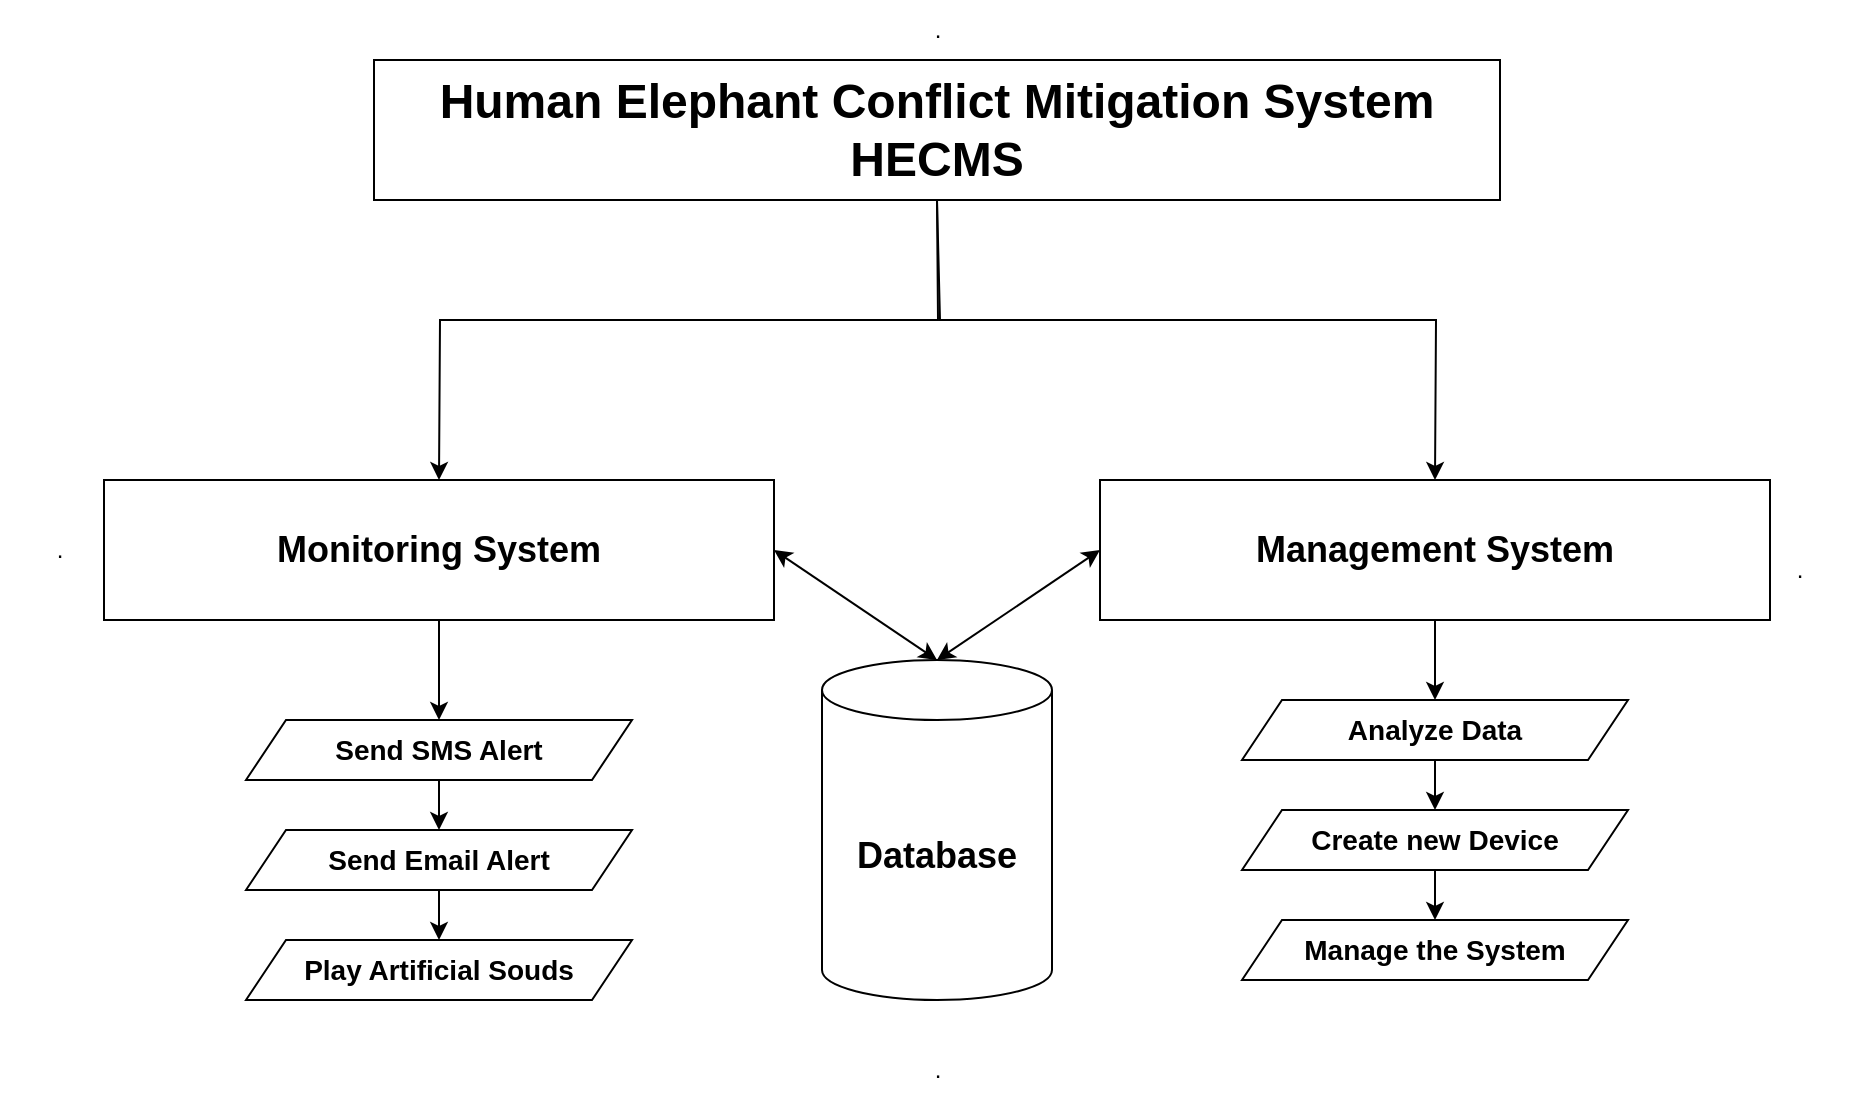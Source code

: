 <mxfile version="21.1.8" type="device">
  <diagram name="Page-1" id="vid0gdPZUJopMk27MTib">
    <mxGraphModel dx="1822" dy="539" grid="1" gridSize="10" guides="1" tooltips="1" connect="1" arrows="1" fold="1" page="1" pageScale="1" pageWidth="850" pageHeight="1100" math="0" shadow="0">
      <root>
        <mxCell id="0" />
        <mxCell id="1" parent="0" />
        <mxCell id="0H1dbyX0xGHiwX5A8dUP-1" value="&lt;font style=&quot;font-size: 24px;&quot;&gt;&lt;b style=&quot;&quot;&gt;Human Elephant Conflict Mitigation System&lt;br&gt;HECMS&lt;/b&gt;&lt;/font&gt;" style="rounded=0;whiteSpace=wrap;html=1;" parent="1" vertex="1">
          <mxGeometry x="157" y="150" width="563" height="70" as="geometry" />
        </mxCell>
        <mxCell id="0H1dbyX0xGHiwX5A8dUP-2" value="&lt;b style=&quot;&quot;&gt;&lt;font style=&quot;font-size: 18px;&quot;&gt;Monitoring System&lt;/font&gt;&lt;/b&gt;" style="rounded=0;whiteSpace=wrap;html=1;" parent="1" vertex="1">
          <mxGeometry x="22" y="360" width="335" height="70" as="geometry" />
        </mxCell>
        <mxCell id="0H1dbyX0xGHiwX5A8dUP-3" value="&lt;b style=&quot;&quot;&gt;&lt;font style=&quot;font-size: 18px;&quot;&gt;Management System&lt;/font&gt;&lt;/b&gt;" style="rounded=0;whiteSpace=wrap;html=1;" parent="1" vertex="1">
          <mxGeometry x="520" y="360" width="335" height="70" as="geometry" />
        </mxCell>
        <mxCell id="0H1dbyX0xGHiwX5A8dUP-4" value="" style="endArrow=classic;html=1;rounded=0;exitX=0.5;exitY=1;exitDx=0;exitDy=0;entryX=0.5;entryY=0;entryDx=0;entryDy=0;" parent="1" source="0H1dbyX0xGHiwX5A8dUP-1" target="0H1dbyX0xGHiwX5A8dUP-2" edge="1">
          <mxGeometry width="50" height="50" relative="1" as="geometry">
            <mxPoint x="270" y="320" as="sourcePoint" />
            <mxPoint x="320" y="270" as="targetPoint" />
            <Array as="points">
              <mxPoint x="439" y="280" />
              <mxPoint x="190" y="280" />
            </Array>
          </mxGeometry>
        </mxCell>
        <mxCell id="0H1dbyX0xGHiwX5A8dUP-5" value="" style="endArrow=classic;html=1;rounded=0;exitX=0.5;exitY=1;exitDx=0;exitDy=0;entryX=0.5;entryY=0;entryDx=0;entryDy=0;" parent="1" source="0H1dbyX0xGHiwX5A8dUP-1" target="0H1dbyX0xGHiwX5A8dUP-3" edge="1">
          <mxGeometry width="50" height="50" relative="1" as="geometry">
            <mxPoint x="449" y="230" as="sourcePoint" />
            <mxPoint x="200" y="370" as="targetPoint" />
            <Array as="points">
              <mxPoint x="440" y="280" />
              <mxPoint x="688" y="280" />
            </Array>
          </mxGeometry>
        </mxCell>
        <mxCell id="0H1dbyX0xGHiwX5A8dUP-6" value="&lt;font style=&quot;font-size: 14px;&quot;&gt;&lt;b&gt;Send Email Alert&lt;/b&gt;&lt;/font&gt;" style="shape=parallelogram;perimeter=parallelogramPerimeter;whiteSpace=wrap;html=1;fixedSize=1;" parent="1" vertex="1">
          <mxGeometry x="93" y="535" width="193" height="30" as="geometry" />
        </mxCell>
        <mxCell id="0H1dbyX0xGHiwX5A8dUP-7" value="&lt;font style=&quot;font-size: 14px;&quot;&gt;&lt;b&gt;Send SMS Alert&lt;/b&gt;&lt;/font&gt;" style="shape=parallelogram;perimeter=parallelogramPerimeter;whiteSpace=wrap;html=1;fixedSize=1;" parent="1" vertex="1">
          <mxGeometry x="93" y="480" width="193" height="30" as="geometry" />
        </mxCell>
        <mxCell id="0H1dbyX0xGHiwX5A8dUP-8" value="&lt;span style=&quot;font-size: 14px;&quot;&gt;&lt;b&gt;Play Artificial Souds&lt;/b&gt;&lt;/span&gt;" style="shape=parallelogram;perimeter=parallelogramPerimeter;whiteSpace=wrap;html=1;fixedSize=1;" parent="1" vertex="1">
          <mxGeometry x="93" y="590" width="193" height="30" as="geometry" />
        </mxCell>
        <mxCell id="0H1dbyX0xGHiwX5A8dUP-9" value="" style="endArrow=classic;html=1;rounded=0;exitX=0.5;exitY=1;exitDx=0;exitDy=0;entryX=0.5;entryY=0;entryDx=0;entryDy=0;" parent="1" source="0H1dbyX0xGHiwX5A8dUP-2" target="0H1dbyX0xGHiwX5A8dUP-7" edge="1">
          <mxGeometry width="50" height="50" relative="1" as="geometry">
            <mxPoint x="590" y="650" as="sourcePoint" />
            <mxPoint x="640" y="600" as="targetPoint" />
          </mxGeometry>
        </mxCell>
        <mxCell id="0H1dbyX0xGHiwX5A8dUP-10" value="" style="endArrow=classic;html=1;rounded=0;exitX=0.5;exitY=1;exitDx=0;exitDy=0;" parent="1" source="0H1dbyX0xGHiwX5A8dUP-7" target="0H1dbyX0xGHiwX5A8dUP-6" edge="1">
          <mxGeometry width="50" height="50" relative="1" as="geometry">
            <mxPoint x="250" y="740" as="sourcePoint" />
            <mxPoint x="300" y="690" as="targetPoint" />
          </mxGeometry>
        </mxCell>
        <mxCell id="0H1dbyX0xGHiwX5A8dUP-11" value="" style="endArrow=classic;html=1;rounded=0;exitX=0.5;exitY=1;exitDx=0;exitDy=0;entryX=0.5;entryY=0;entryDx=0;entryDy=0;" parent="1" source="0H1dbyX0xGHiwX5A8dUP-6" target="0H1dbyX0xGHiwX5A8dUP-8" edge="1">
          <mxGeometry width="50" height="50" relative="1" as="geometry">
            <mxPoint x="310" y="760" as="sourcePoint" />
            <mxPoint x="360" y="710" as="targetPoint" />
          </mxGeometry>
        </mxCell>
        <mxCell id="0H1dbyX0xGHiwX5A8dUP-12" value="&lt;span style=&quot;font-size: 14px;&quot;&gt;&lt;b&gt;Create new Device&lt;/b&gt;&lt;/span&gt;" style="shape=parallelogram;perimeter=parallelogramPerimeter;whiteSpace=wrap;html=1;fixedSize=1;" parent="1" vertex="1">
          <mxGeometry x="591" y="525" width="193" height="30" as="geometry" />
        </mxCell>
        <mxCell id="0H1dbyX0xGHiwX5A8dUP-13" value="&lt;font style=&quot;font-size: 14px;&quot;&gt;&lt;b&gt;Analyze Data&lt;/b&gt;&lt;/font&gt;" style="shape=parallelogram;perimeter=parallelogramPerimeter;whiteSpace=wrap;html=1;fixedSize=1;" parent="1" vertex="1">
          <mxGeometry x="591" y="470" width="193" height="30" as="geometry" />
        </mxCell>
        <mxCell id="0H1dbyX0xGHiwX5A8dUP-14" value="&lt;span style=&quot;font-size: 14px;&quot;&gt;&lt;b&gt;Manage the System&lt;/b&gt;&lt;/span&gt;" style="shape=parallelogram;perimeter=parallelogramPerimeter;whiteSpace=wrap;html=1;fixedSize=1;" parent="1" vertex="1">
          <mxGeometry x="591" y="580" width="193" height="30" as="geometry" />
        </mxCell>
        <mxCell id="0H1dbyX0xGHiwX5A8dUP-15" value="" style="endArrow=classic;html=1;rounded=0;exitX=0.5;exitY=1;exitDx=0;exitDy=0;entryX=0.5;entryY=0;entryDx=0;entryDy=0;" parent="1" source="0H1dbyX0xGHiwX5A8dUP-3" target="0H1dbyX0xGHiwX5A8dUP-13" edge="1">
          <mxGeometry width="50" height="50" relative="1" as="geometry">
            <mxPoint x="900" y="790" as="sourcePoint" />
            <mxPoint x="950" y="740" as="targetPoint" />
          </mxGeometry>
        </mxCell>
        <mxCell id="0H1dbyX0xGHiwX5A8dUP-16" value="" style="endArrow=classic;html=1;rounded=0;exitX=0.5;exitY=1;exitDx=0;exitDy=0;entryX=0.5;entryY=0;entryDx=0;entryDy=0;" parent="1" source="0H1dbyX0xGHiwX5A8dUP-13" target="0H1dbyX0xGHiwX5A8dUP-12" edge="1">
          <mxGeometry width="50" height="50" relative="1" as="geometry">
            <mxPoint x="800" y="700" as="sourcePoint" />
            <mxPoint x="850" y="650" as="targetPoint" />
          </mxGeometry>
        </mxCell>
        <mxCell id="0H1dbyX0xGHiwX5A8dUP-17" value="" style="endArrow=classic;html=1;rounded=0;exitX=0.5;exitY=1;exitDx=0;exitDy=0;" parent="1" source="0H1dbyX0xGHiwX5A8dUP-12" target="0H1dbyX0xGHiwX5A8dUP-14" edge="1">
          <mxGeometry width="50" height="50" relative="1" as="geometry">
            <mxPoint x="820" y="710" as="sourcePoint" />
            <mxPoint x="870" y="660" as="targetPoint" />
          </mxGeometry>
        </mxCell>
        <mxCell id="0H1dbyX0xGHiwX5A8dUP-18" value="&lt;font style=&quot;font-size: 18px;&quot;&gt;&lt;b&gt;Database&lt;/b&gt;&lt;/font&gt;" style="shape=cylinder3;whiteSpace=wrap;html=1;boundedLbl=1;backgroundOutline=1;size=15;" parent="1" vertex="1">
          <mxGeometry x="381" y="450" width="115" height="170" as="geometry" />
        </mxCell>
        <mxCell id="0H1dbyX0xGHiwX5A8dUP-21" value="" style="endArrow=classic;startArrow=classic;html=1;rounded=0;entryX=1;entryY=0.5;entryDx=0;entryDy=0;exitX=0.5;exitY=0;exitDx=0;exitDy=0;exitPerimeter=0;" parent="1" source="0H1dbyX0xGHiwX5A8dUP-18" target="0H1dbyX0xGHiwX5A8dUP-2" edge="1">
          <mxGeometry width="50" height="50" relative="1" as="geometry">
            <mxPoint x="430" y="430" as="sourcePoint" />
            <mxPoint x="480" y="380" as="targetPoint" />
          </mxGeometry>
        </mxCell>
        <mxCell id="0H1dbyX0xGHiwX5A8dUP-22" value="" style="endArrow=classic;startArrow=classic;html=1;rounded=0;exitX=0.5;exitY=0;exitDx=0;exitDy=0;exitPerimeter=0;entryX=0;entryY=0.5;entryDx=0;entryDy=0;" parent="1" source="0H1dbyX0xGHiwX5A8dUP-18" target="0H1dbyX0xGHiwX5A8dUP-3" edge="1">
          <mxGeometry width="50" height="50" relative="1" as="geometry">
            <mxPoint x="460" y="420" as="sourcePoint" />
            <mxPoint x="510" y="370" as="targetPoint" />
          </mxGeometry>
        </mxCell>
        <mxCell id="0H1dbyX0xGHiwX5A8dUP-23" value="." style="text;html=1;strokeColor=none;fillColor=none;align=center;verticalAlign=middle;whiteSpace=wrap;rounded=0;" parent="1" vertex="1">
          <mxGeometry x="408.5" y="120" width="60" height="30" as="geometry" />
        </mxCell>
        <mxCell id="0H1dbyX0xGHiwX5A8dUP-24" value="." style="text;html=1;strokeColor=none;fillColor=none;align=center;verticalAlign=middle;whiteSpace=wrap;rounded=0;" parent="1" vertex="1">
          <mxGeometry x="840" y="390" width="60" height="30" as="geometry" />
        </mxCell>
        <mxCell id="0H1dbyX0xGHiwX5A8dUP-25" value="." style="text;html=1;strokeColor=none;fillColor=none;align=center;verticalAlign=middle;whiteSpace=wrap;rounded=0;" parent="1" vertex="1">
          <mxGeometry x="408.5" y="640" width="60" height="30" as="geometry" />
        </mxCell>
        <mxCell id="0H1dbyX0xGHiwX5A8dUP-26" value="." style="text;html=1;strokeColor=none;fillColor=none;align=center;verticalAlign=middle;whiteSpace=wrap;rounded=0;" parent="1" vertex="1">
          <mxGeometry x="-30" y="380" width="60" height="30" as="geometry" />
        </mxCell>
      </root>
    </mxGraphModel>
  </diagram>
</mxfile>
